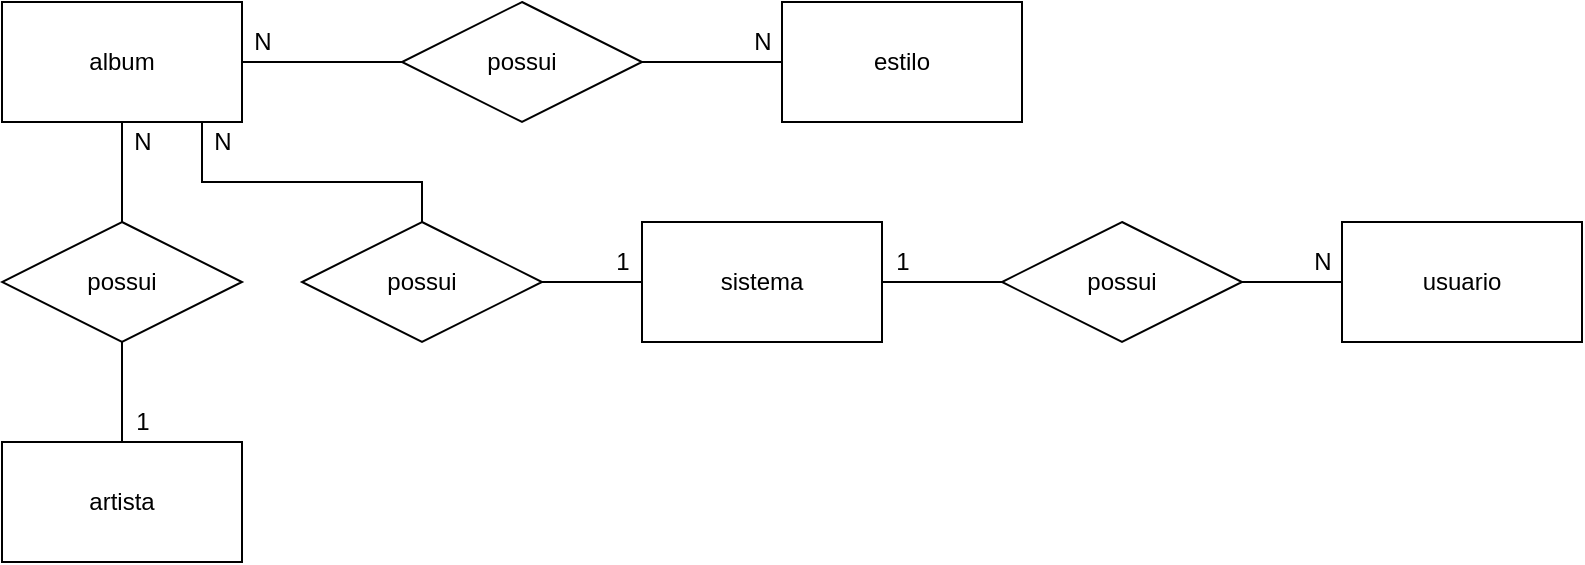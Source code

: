 <mxfile version="14.9.5" type="device" pages="2"><diagram id="kD-bXVSX1ufI_VAX6u4I" name="conceitual"><mxGraphModel dx="1422" dy="794" grid="1" gridSize="10" guides="1" tooltips="1" connect="1" arrows="1" fold="1" page="1" pageScale="1" pageWidth="827" pageHeight="500" math="0" shadow="0"><root><mxCell id="0"/><mxCell id="1" parent="0"/><mxCell id="Q728O0GgTK7qdotoeu5J-4" style="edgeStyle=orthogonalEdgeStyle;rounded=0;orthogonalLoop=1;jettySize=auto;html=1;entryX=0;entryY=0.5;entryDx=0;entryDy=0;endArrow=none;endFill=0;" edge="1" parent="1" source="Q728O0GgTK7qdotoeu5J-1" target="Q728O0GgTK7qdotoeu5J-2"><mxGeometry relative="1" as="geometry"/></mxCell><mxCell id="Q728O0GgTK7qdotoeu5J-10" style="edgeStyle=orthogonalEdgeStyle;rounded=0;orthogonalLoop=1;jettySize=auto;html=1;entryX=0.5;entryY=0;entryDx=0;entryDy=0;endArrow=none;endFill=0;" edge="1" parent="1" source="Q728O0GgTK7qdotoeu5J-1" target="Q728O0GgTK7qdotoeu5J-8"><mxGeometry relative="1" as="geometry"/></mxCell><mxCell id="Q728O0GgTK7qdotoeu5J-1" value="album" style="rounded=0;whiteSpace=wrap;html=1;" vertex="1" parent="1"><mxGeometry x="10" y="10" width="120" height="60" as="geometry"/></mxCell><mxCell id="Q728O0GgTK7qdotoeu5J-5" style="edgeStyle=orthogonalEdgeStyle;rounded=0;orthogonalLoop=1;jettySize=auto;html=1;entryX=0;entryY=0.5;entryDx=0;entryDy=0;endArrow=none;endFill=0;" edge="1" parent="1" source="Q728O0GgTK7qdotoeu5J-2" target="Q728O0GgTK7qdotoeu5J-3"><mxGeometry relative="1" as="geometry"/></mxCell><mxCell id="Q728O0GgTK7qdotoeu5J-2" value="possui" style="shape=rhombus;perimeter=rhombusPerimeter;whiteSpace=wrap;html=1;align=center;" vertex="1" parent="1"><mxGeometry x="210" y="10" width="120" height="60" as="geometry"/></mxCell><mxCell id="Q728O0GgTK7qdotoeu5J-3" value="estilo" style="rounded=0;whiteSpace=wrap;html=1;" vertex="1" parent="1"><mxGeometry x="400" y="10" width="120" height="60" as="geometry"/></mxCell><mxCell id="Q728O0GgTK7qdotoeu5J-6" value="usuario" style="rounded=0;whiteSpace=wrap;html=1;" vertex="1" parent="1"><mxGeometry x="680" y="120" width="120" height="60" as="geometry"/></mxCell><mxCell id="Q728O0GgTK7qdotoeu5J-9" style="edgeStyle=orthogonalEdgeStyle;rounded=0;orthogonalLoop=1;jettySize=auto;html=1;entryX=0.5;entryY=1;entryDx=0;entryDy=0;endArrow=none;endFill=0;" edge="1" parent="1" source="Q728O0GgTK7qdotoeu5J-7" target="Q728O0GgTK7qdotoeu5J-8"><mxGeometry relative="1" as="geometry"/></mxCell><mxCell id="Q728O0GgTK7qdotoeu5J-7" value="artista" style="rounded=0;whiteSpace=wrap;html=1;" vertex="1" parent="1"><mxGeometry x="10" y="230" width="120" height="60" as="geometry"/></mxCell><mxCell id="Q728O0GgTK7qdotoeu5J-8" value="possui" style="shape=rhombus;perimeter=rhombusPerimeter;whiteSpace=wrap;html=1;align=center;" vertex="1" parent="1"><mxGeometry x="10" y="120" width="120" height="60" as="geometry"/></mxCell><mxCell id="Q728O0GgTK7qdotoeu5J-12" value="N" style="text;html=1;align=center;verticalAlign=middle;resizable=0;points=[];autosize=1;strokeColor=none;" vertex="1" parent="1"><mxGeometry x="380" y="20" width="20" height="20" as="geometry"/></mxCell><mxCell id="Q728O0GgTK7qdotoeu5J-13" value="N" style="text;html=1;align=center;verticalAlign=middle;resizable=0;points=[];autosize=1;strokeColor=none;" vertex="1" parent="1"><mxGeometry x="130" y="20" width="20" height="20" as="geometry"/></mxCell><mxCell id="Q728O0GgTK7qdotoeu5J-14" value="N" style="text;html=1;align=center;verticalAlign=middle;resizable=0;points=[];autosize=1;strokeColor=none;" vertex="1" parent="1"><mxGeometry x="70" y="70" width="20" height="20" as="geometry"/></mxCell><mxCell id="Q728O0GgTK7qdotoeu5J-15" value="1" style="text;html=1;align=center;verticalAlign=middle;resizable=0;points=[];autosize=1;strokeColor=none;" vertex="1" parent="1"><mxGeometry x="70" y="210" width="20" height="20" as="geometry"/></mxCell><mxCell id="Q728O0GgTK7qdotoeu5J-21" style="edgeStyle=orthogonalEdgeStyle;rounded=0;orthogonalLoop=1;jettySize=auto;html=1;entryX=0;entryY=0.5;entryDx=0;entryDy=0;endArrow=none;endFill=0;" edge="1" parent="1" source="Q728O0GgTK7qdotoeu5J-16" target="Q728O0GgTK7qdotoeu5J-17"><mxGeometry relative="1" as="geometry"/></mxCell><mxCell id="Q728O0GgTK7qdotoeu5J-16" value="sistema" style="rounded=0;whiteSpace=wrap;html=1;" vertex="1" parent="1"><mxGeometry x="330" y="120" width="120" height="60" as="geometry"/></mxCell><mxCell id="Q728O0GgTK7qdotoeu5J-22" style="edgeStyle=orthogonalEdgeStyle;rounded=0;orthogonalLoop=1;jettySize=auto;html=1;endArrow=none;endFill=0;" edge="1" parent="1" source="Q728O0GgTK7qdotoeu5J-17" target="Q728O0GgTK7qdotoeu5J-6"><mxGeometry relative="1" as="geometry"/></mxCell><mxCell id="Q728O0GgTK7qdotoeu5J-17" value="possui" style="shape=rhombus;perimeter=rhombusPerimeter;whiteSpace=wrap;html=1;align=center;" vertex="1" parent="1"><mxGeometry x="510" y="120" width="120" height="60" as="geometry"/></mxCell><mxCell id="Q728O0GgTK7qdotoeu5J-19" style="edgeStyle=orthogonalEdgeStyle;rounded=0;orthogonalLoop=1;jettySize=auto;html=1;entryX=1;entryY=1;entryDx=0;entryDy=0;endArrow=none;endFill=0;" edge="1" parent="1" source="Q728O0GgTK7qdotoeu5J-18" target="Q728O0GgTK7qdotoeu5J-1"><mxGeometry relative="1" as="geometry"><Array as="points"><mxPoint x="220" y="100"/><mxPoint x="110" y="100"/><mxPoint x="110" y="70"/></Array></mxGeometry></mxCell><mxCell id="Q728O0GgTK7qdotoeu5J-20" style="edgeStyle=orthogonalEdgeStyle;rounded=0;orthogonalLoop=1;jettySize=auto;html=1;entryX=0;entryY=0.5;entryDx=0;entryDy=0;endArrow=none;endFill=0;" edge="1" parent="1" source="Q728O0GgTK7qdotoeu5J-18" target="Q728O0GgTK7qdotoeu5J-16"><mxGeometry relative="1" as="geometry"/></mxCell><mxCell id="Q728O0GgTK7qdotoeu5J-18" value="possui" style="shape=rhombus;perimeter=rhombusPerimeter;whiteSpace=wrap;html=1;align=center;" vertex="1" parent="1"><mxGeometry x="160" y="120" width="120" height="60" as="geometry"/></mxCell><mxCell id="Q728O0GgTK7qdotoeu5J-24" value="N" style="text;html=1;align=center;verticalAlign=middle;resizable=0;points=[];autosize=1;strokeColor=none;" vertex="1" parent="1"><mxGeometry x="110" y="70" width="20" height="20" as="geometry"/></mxCell><mxCell id="Q728O0GgTK7qdotoeu5J-25" value="1" style="text;html=1;align=center;verticalAlign=middle;resizable=0;points=[];autosize=1;strokeColor=none;" vertex="1" parent="1"><mxGeometry x="310" y="130" width="20" height="20" as="geometry"/></mxCell><mxCell id="Q728O0GgTK7qdotoeu5J-26" value="1" style="text;html=1;align=center;verticalAlign=middle;resizable=0;points=[];autosize=1;strokeColor=none;" vertex="1" parent="1"><mxGeometry x="450" y="130" width="20" height="20" as="geometry"/></mxCell><mxCell id="Q728O0GgTK7qdotoeu5J-27" value="N" style="text;html=1;align=center;verticalAlign=middle;resizable=0;points=[];autosize=1;strokeColor=none;" vertex="1" parent="1"><mxGeometry x="660" y="130" width="20" height="20" as="geometry"/></mxCell></root></mxGraphModel></diagram><diagram id="KbaA6e-6WsuQUvLE7ISi" name="logico"><mxGraphModel dx="1422" dy="794" grid="1" gridSize="10" guides="1" tooltips="1" connect="1" arrows="1" fold="1" page="1" pageScale="1" pageWidth="827" pageHeight="500" math="0" shadow="0"><root><mxCell id="xet17qZhZW4_Qw0RrDS2-0"/><mxCell id="xet17qZhZW4_Qw0RrDS2-1" parent="xet17qZhZW4_Qw0RrDS2-0"/><mxCell id="m6RbEWZJ_UANhGiWxg-a-0" value="album" style="shape=table;startSize=30;container=1;collapsible=1;childLayout=tableLayout;fixedRows=1;rowLines=0;fontStyle=1;align=center;resizeLast=1;" vertex="1" parent="xet17qZhZW4_Qw0RrDS2-1"><mxGeometry x="340" y="60" width="180" height="280" as="geometry"/></mxCell><mxCell id="m6RbEWZJ_UANhGiWxg-a-1" value="" style="shape=partialRectangle;collapsible=0;dropTarget=0;pointerEvents=0;fillColor=none;top=0;left=0;bottom=1;right=0;points=[[0,0.5],[1,0.5]];portConstraint=eastwest;" vertex="1" parent="m6RbEWZJ_UANhGiWxg-a-0"><mxGeometry y="30" width="180" height="30" as="geometry"/></mxCell><mxCell id="m6RbEWZJ_UANhGiWxg-a-2" value="PK" style="shape=partialRectangle;connectable=0;fillColor=none;top=0;left=0;bottom=0;right=0;fontStyle=1;overflow=hidden;" vertex="1" parent="m6RbEWZJ_UANhGiWxg-a-1"><mxGeometry width="30" height="30" as="geometry"/></mxCell><mxCell id="m6RbEWZJ_UANhGiWxg-a-3" value="idAlbum" style="shape=partialRectangle;connectable=0;fillColor=none;top=0;left=0;bottom=0;right=0;align=left;spacingLeft=6;fontStyle=5;overflow=hidden;" vertex="1" parent="m6RbEWZJ_UANhGiWxg-a-1"><mxGeometry x="30" width="150" height="30" as="geometry"/></mxCell><mxCell id="cdAgpdvxM76ABjxR77HS-6" value="" style="shape=partialRectangle;collapsible=0;dropTarget=0;pointerEvents=0;fillColor=none;top=0;left=0;bottom=1;right=0;points=[[0,0.5],[1,0.5]];portConstraint=eastwest;" vertex="1" parent="m6RbEWZJ_UANhGiWxg-a-0"><mxGeometry y="60" width="180" height="30" as="geometry"/></mxCell><mxCell id="cdAgpdvxM76ABjxR77HS-7" value="FK" style="shape=partialRectangle;connectable=0;fillColor=none;top=0;left=0;bottom=0;right=0;fontStyle=1;overflow=hidden;" vertex="1" parent="cdAgpdvxM76ABjxR77HS-6"><mxGeometry width="30" height="30" as="geometry"/></mxCell><mxCell id="cdAgpdvxM76ABjxR77HS-8" value="idArtista" style="shape=partialRectangle;connectable=0;fillColor=none;top=0;left=0;bottom=0;right=0;align=left;spacingLeft=6;fontStyle=5;overflow=hidden;" vertex="1" parent="cdAgpdvxM76ABjxR77HS-6"><mxGeometry x="30" width="150" height="30" as="geometry"/></mxCell><mxCell id="cdAgpdvxM76ABjxR77HS-9" value="" style="shape=partialRectangle;collapsible=0;dropTarget=0;pointerEvents=0;fillColor=none;top=0;left=0;bottom=1;right=0;points=[[0,0.5],[1,0.5]];portConstraint=eastwest;" vertex="1" parent="m6RbEWZJ_UANhGiWxg-a-0"><mxGeometry y="90" width="180" height="30" as="geometry"/></mxCell><mxCell id="cdAgpdvxM76ABjxR77HS-10" value="FK" style="shape=partialRectangle;connectable=0;fillColor=none;top=0;left=0;bottom=0;right=0;fontStyle=1;overflow=hidden;" vertex="1" parent="cdAgpdvxM76ABjxR77HS-9"><mxGeometry width="30" height="30" as="geometry"/></mxCell><mxCell id="cdAgpdvxM76ABjxR77HS-11" value="idEstilo" style="shape=partialRectangle;connectable=0;fillColor=none;top=0;left=0;bottom=0;right=0;align=left;spacingLeft=6;fontStyle=5;overflow=hidden;" vertex="1" parent="cdAgpdvxM76ABjxR77HS-9"><mxGeometry x="30" width="150" height="30" as="geometry"/></mxCell><mxCell id="cdAgpdvxM76ABjxR77HS-97" value="" style="shape=partialRectangle;collapsible=0;dropTarget=0;pointerEvents=0;fillColor=none;top=0;left=0;bottom=1;right=0;points=[[0,0.5],[1,0.5]];portConstraint=eastwest;" vertex="1" parent="m6RbEWZJ_UANhGiWxg-a-0"><mxGeometry y="120" width="180" height="30" as="geometry"/></mxCell><mxCell id="cdAgpdvxM76ABjxR77HS-98" value="FK" style="shape=partialRectangle;connectable=0;fillColor=none;top=0;left=0;bottom=0;right=0;fontStyle=1;overflow=hidden;" vertex="1" parent="cdAgpdvxM76ABjxR77HS-97"><mxGeometry width="30" height="30" as="geometry"/></mxCell><mxCell id="cdAgpdvxM76ABjxR77HS-99" value="idPlataforma" style="shape=partialRectangle;connectable=0;fillColor=none;top=0;left=0;bottom=0;right=0;align=left;spacingLeft=6;fontStyle=5;overflow=hidden;" vertex="1" parent="cdAgpdvxM76ABjxR77HS-97"><mxGeometry x="30" width="150" height="30" as="geometry"/></mxCell><mxCell id="m6RbEWZJ_UANhGiWxg-a-4" value="" style="shape=partialRectangle;collapsible=0;dropTarget=0;pointerEvents=0;fillColor=none;top=0;left=0;bottom=0;right=0;points=[[0,0.5],[1,0.5]];portConstraint=eastwest;" vertex="1" parent="m6RbEWZJ_UANhGiWxg-a-0"><mxGeometry y="150" width="180" height="30" as="geometry"/></mxCell><mxCell id="m6RbEWZJ_UANhGiWxg-a-5" value="" style="shape=partialRectangle;connectable=0;fillColor=none;top=0;left=0;bottom=0;right=0;editable=1;overflow=hidden;" vertex="1" parent="m6RbEWZJ_UANhGiWxg-a-4"><mxGeometry width="30" height="30" as="geometry"/></mxCell><mxCell id="m6RbEWZJ_UANhGiWxg-a-6" value="titulo" style="shape=partialRectangle;connectable=0;fillColor=none;top=0;left=0;bottom=0;right=0;align=left;spacingLeft=6;overflow=hidden;" vertex="1" parent="m6RbEWZJ_UANhGiWxg-a-4"><mxGeometry x="30" width="150" height="30" as="geometry"/></mxCell><mxCell id="m6RbEWZJ_UANhGiWxg-a-7" value="" style="shape=partialRectangle;collapsible=0;dropTarget=0;pointerEvents=0;fillColor=none;top=0;left=0;bottom=0;right=0;points=[[0,0.5],[1,0.5]];portConstraint=eastwest;" vertex="1" parent="m6RbEWZJ_UANhGiWxg-a-0"><mxGeometry y="180" width="180" height="30" as="geometry"/></mxCell><mxCell id="m6RbEWZJ_UANhGiWxg-a-8" value="" style="shape=partialRectangle;connectable=0;fillColor=none;top=0;left=0;bottom=0;right=0;editable=1;overflow=hidden;" vertex="1" parent="m6RbEWZJ_UANhGiWxg-a-7"><mxGeometry width="30" height="30" as="geometry"/></mxCell><mxCell id="m6RbEWZJ_UANhGiWxg-a-9" value="dataLanc" style="shape=partialRectangle;connectable=0;fillColor=none;top=0;left=0;bottom=0;right=0;align=left;spacingLeft=6;overflow=hidden;" vertex="1" parent="m6RbEWZJ_UANhGiWxg-a-7"><mxGeometry x="30" width="150" height="30" as="geometry"/></mxCell><mxCell id="m6RbEWZJ_UANhGiWxg-a-10" value="" style="shape=partialRectangle;collapsible=0;dropTarget=0;pointerEvents=0;fillColor=none;top=0;left=0;bottom=0;right=0;points=[[0,0.5],[1,0.5]];portConstraint=eastwest;" vertex="1" parent="m6RbEWZJ_UANhGiWxg-a-0"><mxGeometry y="210" width="180" height="30" as="geometry"/></mxCell><mxCell id="m6RbEWZJ_UANhGiWxg-a-11" value="" style="shape=partialRectangle;connectable=0;fillColor=none;top=0;left=0;bottom=0;right=0;editable=1;overflow=hidden;" vertex="1" parent="m6RbEWZJ_UANhGiWxg-a-10"><mxGeometry width="30" height="30" as="geometry"/></mxCell><mxCell id="m6RbEWZJ_UANhGiWxg-a-12" value="tempo" style="shape=partialRectangle;connectable=0;fillColor=none;top=0;left=0;bottom=0;right=0;align=left;spacingLeft=6;overflow=hidden;" vertex="1" parent="m6RbEWZJ_UANhGiWxg-a-10"><mxGeometry x="30" width="150" height="30" as="geometry"/></mxCell><mxCell id="cdAgpdvxM76ABjxR77HS-0" value="" style="shape=partialRectangle;collapsible=0;dropTarget=0;pointerEvents=0;fillColor=none;top=0;left=0;bottom=0;right=0;points=[[0,0.5],[1,0.5]];portConstraint=eastwest;" vertex="1" parent="m6RbEWZJ_UANhGiWxg-a-0"><mxGeometry y="240" width="180" height="30" as="geometry"/></mxCell><mxCell id="cdAgpdvxM76ABjxR77HS-1" value="" style="shape=partialRectangle;connectable=0;fillColor=none;top=0;left=0;bottom=0;right=0;editable=1;overflow=hidden;" vertex="1" parent="cdAgpdvxM76ABjxR77HS-0"><mxGeometry width="30" height="30" as="geometry"/></mxCell><mxCell id="cdAgpdvxM76ABjxR77HS-2" value="ativo" style="shape=partialRectangle;connectable=0;fillColor=none;top=0;left=0;bottom=0;right=0;align=left;spacingLeft=6;overflow=hidden;" vertex="1" parent="cdAgpdvxM76ABjxR77HS-0"><mxGeometry x="30" width="150" height="30" as="geometry"/></mxCell><mxCell id="cdAgpdvxM76ABjxR77HS-12" value="artista" style="shape=table;startSize=30;container=1;collapsible=1;childLayout=tableLayout;fixedRows=1;rowLines=0;fontStyle=1;align=center;resizeLast=1;" vertex="1" parent="xet17qZhZW4_Qw0RrDS2-1"><mxGeometry x="630" y="90" width="180" height="100" as="geometry"/></mxCell><mxCell id="cdAgpdvxM76ABjxR77HS-13" value="" style="shape=partialRectangle;collapsible=0;dropTarget=0;pointerEvents=0;fillColor=none;top=0;left=0;bottom=1;right=0;points=[[0,0.5],[1,0.5]];portConstraint=eastwest;" vertex="1" parent="cdAgpdvxM76ABjxR77HS-12"><mxGeometry y="30" width="180" height="30" as="geometry"/></mxCell><mxCell id="cdAgpdvxM76ABjxR77HS-14" value="PK" style="shape=partialRectangle;connectable=0;fillColor=none;top=0;left=0;bottom=0;right=0;fontStyle=1;overflow=hidden;" vertex="1" parent="cdAgpdvxM76ABjxR77HS-13"><mxGeometry width="30" height="30" as="geometry"/></mxCell><mxCell id="cdAgpdvxM76ABjxR77HS-15" value="idArtista" style="shape=partialRectangle;connectable=0;fillColor=none;top=0;left=0;bottom=0;right=0;align=left;spacingLeft=6;fontStyle=5;overflow=hidden;" vertex="1" parent="cdAgpdvxM76ABjxR77HS-13"><mxGeometry x="30" width="150" height="30" as="geometry"/></mxCell><mxCell id="cdAgpdvxM76ABjxR77HS-31" value="" style="shape=partialRectangle;collapsible=0;dropTarget=0;pointerEvents=0;fillColor=none;top=0;left=0;bottom=0;right=0;points=[[0,0.5],[1,0.5]];portConstraint=eastwest;" vertex="1" parent="cdAgpdvxM76ABjxR77HS-12"><mxGeometry y="60" width="180" height="30" as="geometry"/></mxCell><mxCell id="cdAgpdvxM76ABjxR77HS-32" value="" style="shape=partialRectangle;connectable=0;fillColor=none;top=0;left=0;bottom=0;right=0;editable=1;overflow=hidden;" vertex="1" parent="cdAgpdvxM76ABjxR77HS-31"><mxGeometry width="30" height="30" as="geometry"/></mxCell><mxCell id="cdAgpdvxM76ABjxR77HS-33" value="nomeArtista" style="shape=partialRectangle;connectable=0;fillColor=none;top=0;left=0;bottom=0;right=0;align=left;spacingLeft=6;overflow=hidden;" vertex="1" parent="cdAgpdvxM76ABjxR77HS-31"><mxGeometry x="30" width="150" height="30" as="geometry"/></mxCell><mxCell id="cdAgpdvxM76ABjxR77HS-34" value="" style="edgeStyle=entityRelationEdgeStyle;fontSize=12;html=1;endArrow=ERoneToMany;" edge="1" parent="xet17qZhZW4_Qw0RrDS2-1" source="cdAgpdvxM76ABjxR77HS-13" target="cdAgpdvxM76ABjxR77HS-6"><mxGeometry width="100" height="100" relative="1" as="geometry"><mxPoint x="290" y="340" as="sourcePoint"/><mxPoint x="390" y="240" as="targetPoint"/></mxGeometry></mxCell><mxCell id="cdAgpdvxM76ABjxR77HS-35" value="estilo" style="shape=table;startSize=30;container=1;collapsible=1;childLayout=tableLayout;fixedRows=1;rowLines=0;fontStyle=1;align=center;resizeLast=1;" vertex="1" parent="xet17qZhZW4_Qw0RrDS2-1"><mxGeometry x="630" y="220" width="180" height="100" as="geometry"/></mxCell><mxCell id="cdAgpdvxM76ABjxR77HS-36" value="" style="shape=partialRectangle;collapsible=0;dropTarget=0;pointerEvents=0;fillColor=none;top=0;left=0;bottom=1;right=0;points=[[0,0.5],[1,0.5]];portConstraint=eastwest;" vertex="1" parent="cdAgpdvxM76ABjxR77HS-35"><mxGeometry y="30" width="180" height="30" as="geometry"/></mxCell><mxCell id="cdAgpdvxM76ABjxR77HS-37" value="PK" style="shape=partialRectangle;connectable=0;fillColor=none;top=0;left=0;bottom=0;right=0;fontStyle=1;overflow=hidden;" vertex="1" parent="cdAgpdvxM76ABjxR77HS-36"><mxGeometry width="30" height="30" as="geometry"/></mxCell><mxCell id="cdAgpdvxM76ABjxR77HS-38" value="idEstilo" style="shape=partialRectangle;connectable=0;fillColor=none;top=0;left=0;bottom=0;right=0;align=left;spacingLeft=6;fontStyle=5;overflow=hidden;" vertex="1" parent="cdAgpdvxM76ABjxR77HS-36"><mxGeometry x="30" width="150" height="30" as="geometry"/></mxCell><mxCell id="cdAgpdvxM76ABjxR77HS-39" value="" style="shape=partialRectangle;collapsible=0;dropTarget=0;pointerEvents=0;fillColor=none;top=0;left=0;bottom=0;right=0;points=[[0,0.5],[1,0.5]];portConstraint=eastwest;" vertex="1" parent="cdAgpdvxM76ABjxR77HS-35"><mxGeometry y="60" width="180" height="30" as="geometry"/></mxCell><mxCell id="cdAgpdvxM76ABjxR77HS-40" value="" style="shape=partialRectangle;connectable=0;fillColor=none;top=0;left=0;bottom=0;right=0;editable=1;overflow=hidden;" vertex="1" parent="cdAgpdvxM76ABjxR77HS-39"><mxGeometry width="30" height="30" as="geometry"/></mxCell><mxCell id="cdAgpdvxM76ABjxR77HS-41" value="nomeEstilo" style="shape=partialRectangle;connectable=0;fillColor=none;top=0;left=0;bottom=0;right=0;align=left;spacingLeft=6;overflow=hidden;" vertex="1" parent="cdAgpdvxM76ABjxR77HS-39"><mxGeometry x="30" width="150" height="30" as="geometry"/></mxCell><mxCell id="cdAgpdvxM76ABjxR77HS-60" value="" style="edgeStyle=entityRelationEdgeStyle;fontSize=12;html=1;endArrow=ERmany;startArrow=ERmany;" edge="1" parent="xet17qZhZW4_Qw0RrDS2-1" source="cdAgpdvxM76ABjxR77HS-9" target="cdAgpdvxM76ABjxR77HS-36"><mxGeometry width="100" height="100" relative="1" as="geometry"><mxPoint x="260" y="440" as="sourcePoint"/><mxPoint x="360" y="340" as="targetPoint"/></mxGeometry></mxCell><mxCell id="cdAgpdvxM76ABjxR77HS-61" value="usuario" style="shape=table;startSize=30;container=1;collapsible=1;childLayout=tableLayout;fixedRows=1;rowLines=0;fontStyle=1;align=center;resizeLast=1;" vertex="1" parent="xet17qZhZW4_Qw0RrDS2-1"><mxGeometry x="60" y="270" width="180" height="220" as="geometry"/></mxCell><mxCell id="cdAgpdvxM76ABjxR77HS-62" value="" style="shape=partialRectangle;collapsible=0;dropTarget=0;pointerEvents=0;fillColor=none;top=0;left=0;bottom=1;right=0;points=[[0,0.5],[1,0.5]];portConstraint=eastwest;" vertex="1" parent="cdAgpdvxM76ABjxR77HS-61"><mxGeometry y="30" width="180" height="30" as="geometry"/></mxCell><mxCell id="cdAgpdvxM76ABjxR77HS-63" value="PK" style="shape=partialRectangle;connectable=0;fillColor=none;top=0;left=0;bottom=0;right=0;fontStyle=1;overflow=hidden;" vertex="1" parent="cdAgpdvxM76ABjxR77HS-62"><mxGeometry width="30" height="30" as="geometry"/></mxCell><mxCell id="cdAgpdvxM76ABjxR77HS-64" value="idUsuario" style="shape=partialRectangle;connectable=0;fillColor=none;top=0;left=0;bottom=0;right=0;align=left;spacingLeft=6;fontStyle=5;overflow=hidden;" vertex="1" parent="cdAgpdvxM76ABjxR77HS-62"><mxGeometry x="30" width="150" height="30" as="geometry"/></mxCell><mxCell id="cdAgpdvxM76ABjxR77HS-103" value="" style="shape=partialRectangle;collapsible=0;dropTarget=0;pointerEvents=0;fillColor=none;top=0;left=0;bottom=1;right=0;points=[[0,0.5],[1,0.5]];portConstraint=eastwest;" vertex="1" parent="cdAgpdvxM76ABjxR77HS-61"><mxGeometry y="60" width="180" height="30" as="geometry"/></mxCell><mxCell id="cdAgpdvxM76ABjxR77HS-104" value="FK" style="shape=partialRectangle;connectable=0;fillColor=none;top=0;left=0;bottom=0;right=0;fontStyle=1;overflow=hidden;" vertex="1" parent="cdAgpdvxM76ABjxR77HS-103"><mxGeometry width="30" height="30" as="geometry"/></mxCell><mxCell id="cdAgpdvxM76ABjxR77HS-105" value="idPlataforma" style="shape=partialRectangle;connectable=0;fillColor=none;top=0;left=0;bottom=0;right=0;align=left;spacingLeft=6;fontStyle=5;overflow=hidden;" vertex="1" parent="cdAgpdvxM76ABjxR77HS-103"><mxGeometry x="30" width="150" height="30" as="geometry"/></mxCell><mxCell id="cdAgpdvxM76ABjxR77HS-65" value="" style="shape=partialRectangle;collapsible=0;dropTarget=0;pointerEvents=0;fillColor=none;top=0;left=0;bottom=0;right=0;points=[[0,0.5],[1,0.5]];portConstraint=eastwest;" vertex="1" parent="cdAgpdvxM76ABjxR77HS-61"><mxGeometry y="90" width="180" height="30" as="geometry"/></mxCell><mxCell id="cdAgpdvxM76ABjxR77HS-66" value="" style="shape=partialRectangle;connectable=0;fillColor=none;top=0;left=0;bottom=0;right=0;editable=1;overflow=hidden;" vertex="1" parent="cdAgpdvxM76ABjxR77HS-65"><mxGeometry width="30" height="30" as="geometry"/></mxCell><mxCell id="cdAgpdvxM76ABjxR77HS-67" value="nomeUsuario" style="shape=partialRectangle;connectable=0;fillColor=none;top=0;left=0;bottom=0;right=0;align=left;spacingLeft=6;overflow=hidden;" vertex="1" parent="cdAgpdvxM76ABjxR77HS-65"><mxGeometry x="30" width="150" height="30" as="geometry"/></mxCell><mxCell id="cdAgpdvxM76ABjxR77HS-68" value="" style="shape=partialRectangle;collapsible=0;dropTarget=0;pointerEvents=0;fillColor=none;top=0;left=0;bottom=0;right=0;points=[[0,0.5],[1,0.5]];portConstraint=eastwest;" vertex="1" parent="cdAgpdvxM76ABjxR77HS-61"><mxGeometry y="120" width="180" height="30" as="geometry"/></mxCell><mxCell id="cdAgpdvxM76ABjxR77HS-69" value="" style="shape=partialRectangle;connectable=0;fillColor=none;top=0;left=0;bottom=0;right=0;editable=1;overflow=hidden;" vertex="1" parent="cdAgpdvxM76ABjxR77HS-68"><mxGeometry width="30" height="30" as="geometry"/></mxCell><mxCell id="cdAgpdvxM76ABjxR77HS-70" value="email" style="shape=partialRectangle;connectable=0;fillColor=none;top=0;left=0;bottom=0;right=0;align=left;spacingLeft=6;overflow=hidden;" vertex="1" parent="cdAgpdvxM76ABjxR77HS-68"><mxGeometry x="30" width="150" height="30" as="geometry"/></mxCell><mxCell id="cdAgpdvxM76ABjxR77HS-71" value="" style="shape=partialRectangle;collapsible=0;dropTarget=0;pointerEvents=0;fillColor=none;top=0;left=0;bottom=0;right=0;points=[[0,0.5],[1,0.5]];portConstraint=eastwest;" vertex="1" parent="cdAgpdvxM76ABjxR77HS-61"><mxGeometry y="150" width="180" height="30" as="geometry"/></mxCell><mxCell id="cdAgpdvxM76ABjxR77HS-72" value="" style="shape=partialRectangle;connectable=0;fillColor=none;top=0;left=0;bottom=0;right=0;editable=1;overflow=hidden;" vertex="1" parent="cdAgpdvxM76ABjxR77HS-71"><mxGeometry width="30" height="30" as="geometry"/></mxCell><mxCell id="cdAgpdvxM76ABjxR77HS-73" value="senha" style="shape=partialRectangle;connectable=0;fillColor=none;top=0;left=0;bottom=0;right=0;align=left;spacingLeft=6;overflow=hidden;" vertex="1" parent="cdAgpdvxM76ABjxR77HS-71"><mxGeometry x="30" width="150" height="30" as="geometry"/></mxCell><mxCell id="cdAgpdvxM76ABjxR77HS-74" value="" style="shape=partialRectangle;collapsible=0;dropTarget=0;pointerEvents=0;fillColor=none;top=0;left=0;bottom=0;right=0;points=[[0,0.5],[1,0.5]];portConstraint=eastwest;" vertex="1" parent="cdAgpdvxM76ABjxR77HS-61"><mxGeometry y="180" width="180" height="30" as="geometry"/></mxCell><mxCell id="cdAgpdvxM76ABjxR77HS-75" value="" style="shape=partialRectangle;connectable=0;fillColor=none;top=0;left=0;bottom=0;right=0;editable=1;overflow=hidden;" vertex="1" parent="cdAgpdvxM76ABjxR77HS-74"><mxGeometry width="30" height="30" as="geometry"/></mxCell><mxCell id="cdAgpdvxM76ABjxR77HS-76" value="permissão" style="shape=partialRectangle;connectable=0;fillColor=none;top=0;left=0;bottom=0;right=0;align=left;spacingLeft=6;overflow=hidden;" vertex="1" parent="cdAgpdvxM76ABjxR77HS-74"><mxGeometry x="30" width="150" height="30" as="geometry"/></mxCell><mxCell id="cdAgpdvxM76ABjxR77HS-77" value="plataforma" style="shape=table;startSize=30;container=1;collapsible=1;childLayout=tableLayout;fixedRows=1;rowLines=0;fontStyle=1;align=center;resizeLast=1;" vertex="1" parent="xet17qZhZW4_Qw0RrDS2-1"><mxGeometry x="60" y="30" width="180" height="100" as="geometry"/></mxCell><mxCell id="cdAgpdvxM76ABjxR77HS-78" value="" style="shape=partialRectangle;collapsible=0;dropTarget=0;pointerEvents=0;fillColor=none;top=0;left=0;bottom=1;right=0;points=[[0,0.5],[1,0.5]];portConstraint=eastwest;" vertex="1" parent="cdAgpdvxM76ABjxR77HS-77"><mxGeometry y="30" width="180" height="30" as="geometry"/></mxCell><mxCell id="cdAgpdvxM76ABjxR77HS-79" value="PK" style="shape=partialRectangle;connectable=0;fillColor=none;top=0;left=0;bottom=0;right=0;fontStyle=1;overflow=hidden;" vertex="1" parent="cdAgpdvxM76ABjxR77HS-78"><mxGeometry width="30" height="30" as="geometry"/></mxCell><mxCell id="cdAgpdvxM76ABjxR77HS-80" value="idPlataforma" style="shape=partialRectangle;connectable=0;fillColor=none;top=0;left=0;bottom=0;right=0;align=left;spacingLeft=6;fontStyle=5;overflow=hidden;" vertex="1" parent="cdAgpdvxM76ABjxR77HS-78"><mxGeometry x="30" width="150" height="30" as="geometry"/></mxCell><mxCell id="KGuqK_rdq4G0zwkXBjtg-4" value="" style="shape=partialRectangle;collapsible=0;dropTarget=0;pointerEvents=0;fillColor=none;top=0;left=0;bottom=0;right=0;points=[[0,0.5],[1,0.5]];portConstraint=eastwest;" vertex="1" parent="cdAgpdvxM76ABjxR77HS-77"><mxGeometry y="60" width="180" height="30" as="geometry"/></mxCell><mxCell id="KGuqK_rdq4G0zwkXBjtg-5" value="" style="shape=partialRectangle;connectable=0;fillColor=none;top=0;left=0;bottom=0;right=0;editable=1;overflow=hidden;" vertex="1" parent="KGuqK_rdq4G0zwkXBjtg-4"><mxGeometry width="30" height="30" as="geometry"/></mxCell><mxCell id="KGuqK_rdq4G0zwkXBjtg-6" value="nomePlataforma" style="shape=partialRectangle;connectable=0;fillColor=none;top=0;left=0;bottom=0;right=0;align=left;spacingLeft=6;overflow=hidden;" vertex="1" parent="KGuqK_rdq4G0zwkXBjtg-4"><mxGeometry x="30" width="150" height="30" as="geometry"/></mxCell><mxCell id="cdAgpdvxM76ABjxR77HS-96" value="" style="edgeStyle=entityRelationEdgeStyle;fontSize=12;html=1;endArrow=ERoneToMany;entryX=1;entryY=0.5;entryDx=0;entryDy=0;" edge="1" parent="xet17qZhZW4_Qw0RrDS2-1" source="cdAgpdvxM76ABjxR77HS-78" target="cdAgpdvxM76ABjxR77HS-103"><mxGeometry width="100" height="100" relative="1" as="geometry"><mxPoint x="240" y="105" as="sourcePoint"/><mxPoint x="180" y="200" as="targetPoint"/></mxGeometry></mxCell><mxCell id="KGuqK_rdq4G0zwkXBjtg-0" value="" style="edgeStyle=entityRelationEdgeStyle;fontSize=12;html=1;endArrow=ERoneToMany;" edge="1" parent="xet17qZhZW4_Qw0RrDS2-1" source="cdAgpdvxM76ABjxR77HS-78" target="cdAgpdvxM76ABjxR77HS-97"><mxGeometry width="100" height="100" relative="1" as="geometry"><mxPoint x="650" y="470" as="sourcePoint"/><mxPoint x="750" y="370" as="targetPoint"/></mxGeometry></mxCell></root></mxGraphModel></diagram></mxfile>